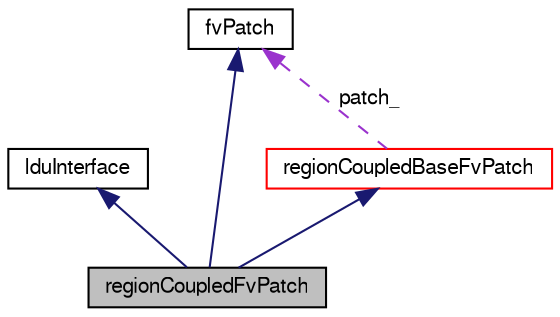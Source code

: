 digraph "regionCoupledFvPatch"
{
  bgcolor="transparent";
  edge [fontname="FreeSans",fontsize="10",labelfontname="FreeSans",labelfontsize="10"];
  node [fontname="FreeSans",fontsize="10",shape=record];
  Node5 [label="regionCoupledFvPatch",height=0.2,width=0.4,color="black", fillcolor="grey75", style="filled", fontcolor="black"];
  Node6 -> Node5 [dir="back",color="midnightblue",fontsize="10",style="solid",fontname="FreeSans"];
  Node6 [label="lduInterface",height=0.2,width=0.4,color="black",URL="$a26858.html",tooltip="An abstract base class for implicitly-coupled interfaces e.g. processor and cyclic patches..."];
  Node7 -> Node5 [dir="back",color="midnightblue",fontsize="10",style="solid",fontname="FreeSans"];
  Node7 [label="fvPatch",height=0.2,width=0.4,color="black",URL="$a22870.html",tooltip="A finiteVolume patch using a polyPatch and a fvBoundaryMesh. "];
  Node8 -> Node5 [dir="back",color="midnightblue",fontsize="10",style="solid",fontname="FreeSans"];
  Node8 [label="regionCoupledBaseFvPatch",height=0.2,width=0.4,color="red",URL="$a22854.html",tooltip="Base class of regionCoupledFvPatch with common functionality for regionCoupledFvPatch and regionCoupl..."];
  Node7 -> Node8 [dir="back",color="darkorchid3",fontsize="10",style="dashed",label=" patch_" ,fontname="FreeSans"];
}
